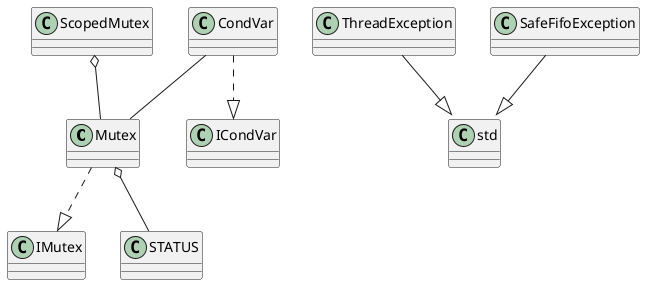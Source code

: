 @startuml

Mutex ..|> IMutex
CondVar ..|> ICondVar
ThreadException --|> std::exception
SafeFifoException --|> std::exception

ScopedMutex o-- Mutex
Mutex o-- STATUS

CondVar -- Mutex

@enduml